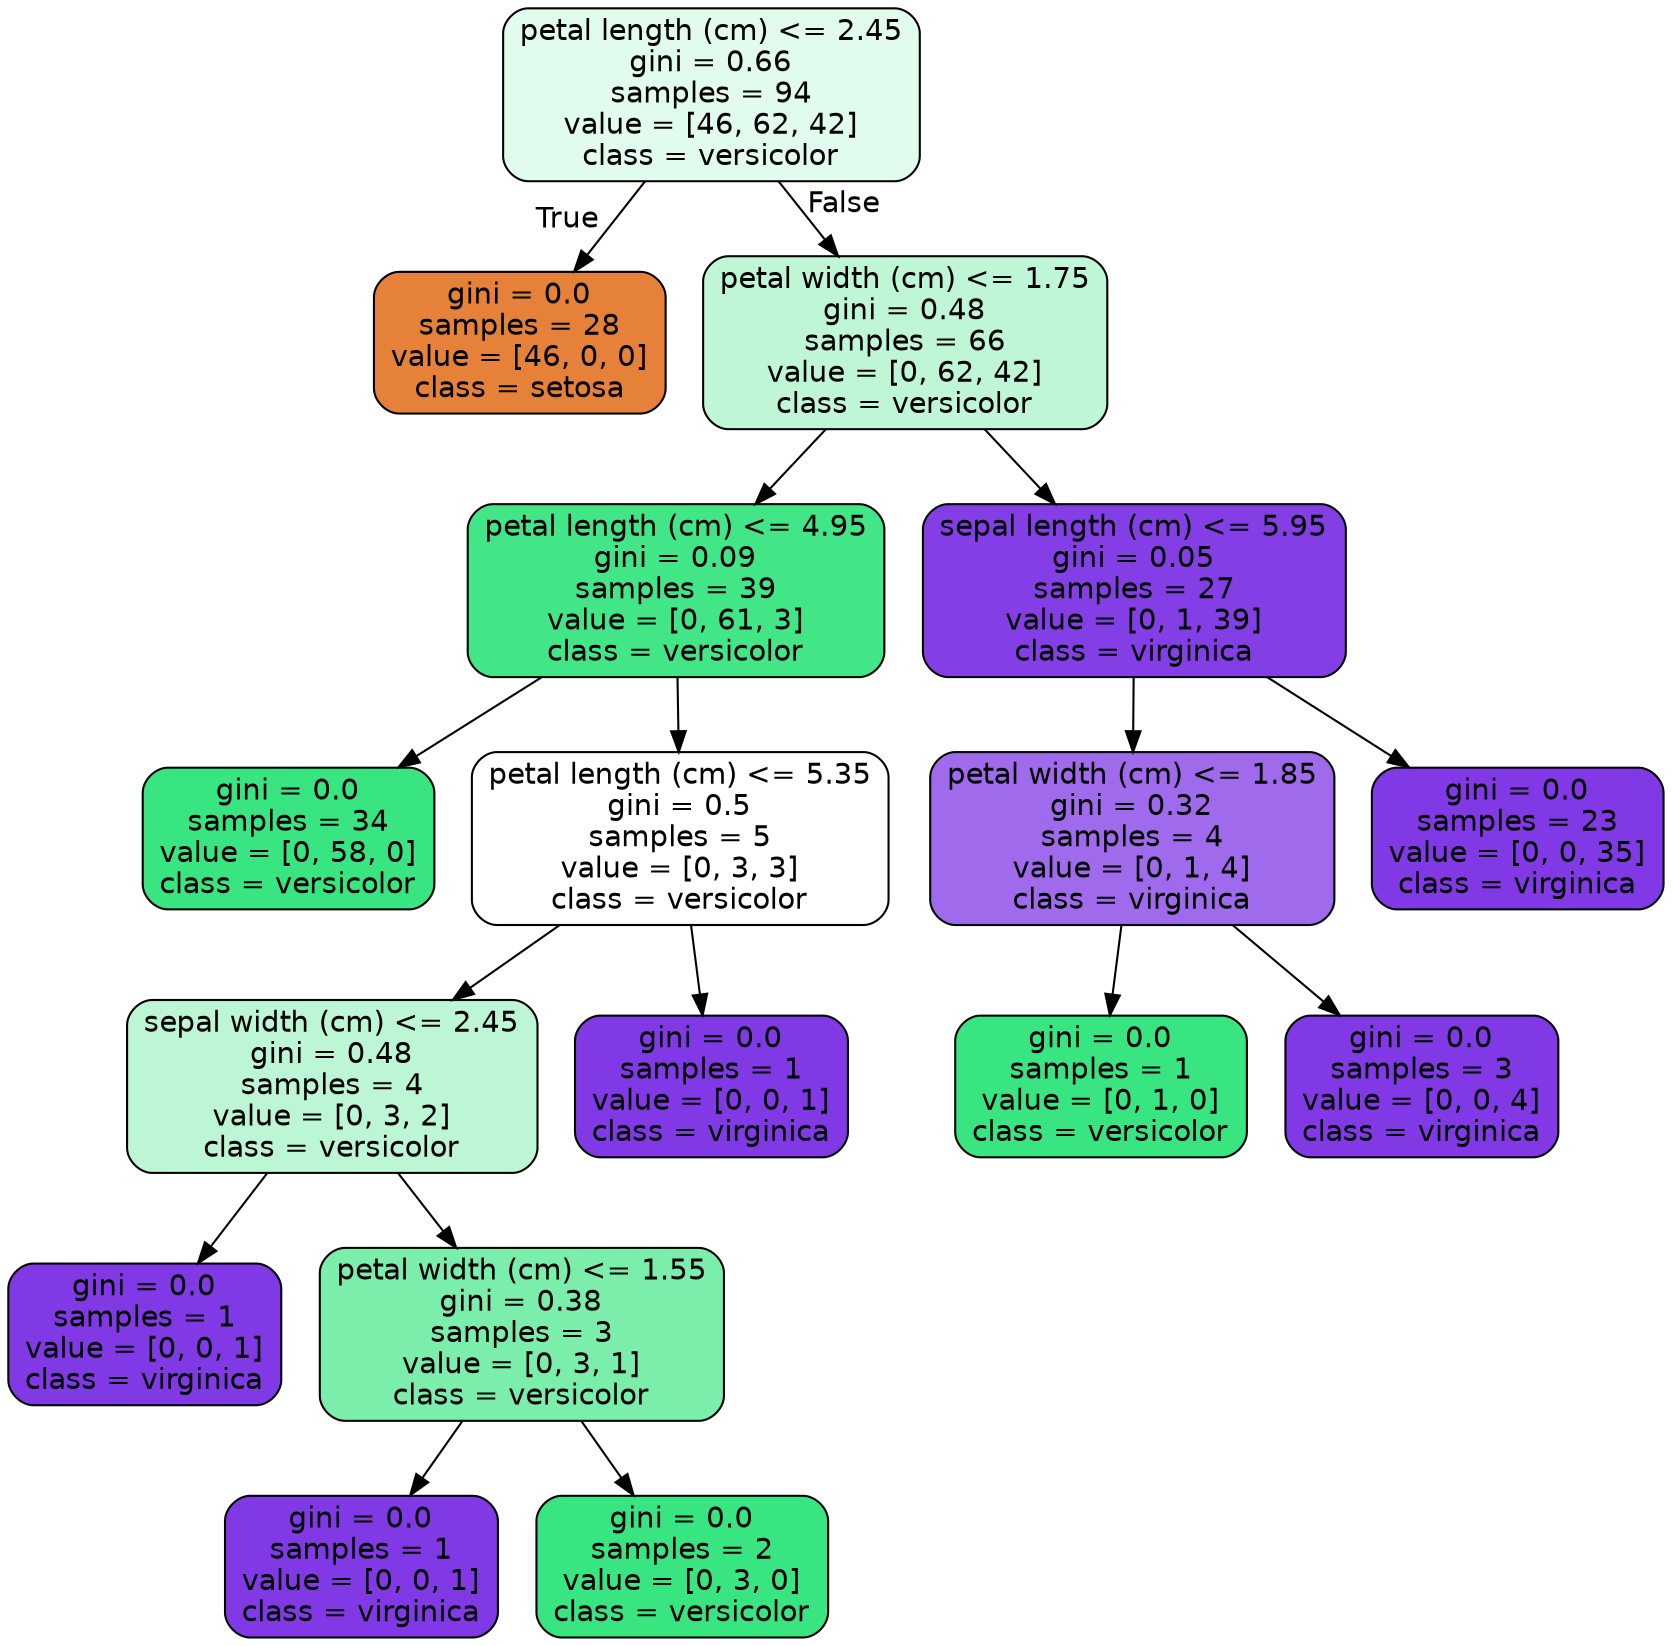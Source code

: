 digraph Tree {
node [shape=box, style="filled, rounded", color="black", fontname="helvetica"] ;
edge [fontname="helvetica"] ;
0 [label="petal length (cm) <= 2.45\ngini = 0.66\nsamples = 94\nvalue = [46, 62, 42]\nclass = versicolor", fillcolor="#e1fbec"] ;
1 [label="gini = 0.0\nsamples = 28\nvalue = [46, 0, 0]\nclass = setosa", fillcolor="#e58139"] ;
0 -> 1 [labeldistance=2.5, labelangle=45, headlabel="True"] ;
2 [label="petal width (cm) <= 1.75\ngini = 0.48\nsamples = 66\nvalue = [0, 62, 42]\nclass = versicolor", fillcolor="#bff7d6"] ;
0 -> 2 [labeldistance=2.5, labelangle=-45, headlabel="False"] ;
3 [label="petal length (cm) <= 4.95\ngini = 0.09\nsamples = 39\nvalue = [0, 61, 3]\nclass = versicolor", fillcolor="#43e687"] ;
2 -> 3 ;
4 [label="gini = 0.0\nsamples = 34\nvalue = [0, 58, 0]\nclass = versicolor", fillcolor="#39e581"] ;
3 -> 4 ;
5 [label="petal length (cm) <= 5.35\ngini = 0.5\nsamples = 5\nvalue = [0, 3, 3]\nclass = versicolor", fillcolor="#ffffff"] ;
3 -> 5 ;
6 [label="sepal width (cm) <= 2.45\ngini = 0.48\nsamples = 4\nvalue = [0, 3, 2]\nclass = versicolor", fillcolor="#bdf6d5"] ;
5 -> 6 ;
7 [label="gini = 0.0\nsamples = 1\nvalue = [0, 0, 1]\nclass = virginica", fillcolor="#8139e5"] ;
6 -> 7 ;
8 [label="petal width (cm) <= 1.55\ngini = 0.38\nsamples = 3\nvalue = [0, 3, 1]\nclass = versicolor", fillcolor="#7beeab"] ;
6 -> 8 ;
9 [label="gini = 0.0\nsamples = 1\nvalue = [0, 0, 1]\nclass = virginica", fillcolor="#8139e5"] ;
8 -> 9 ;
10 [label="gini = 0.0\nsamples = 2\nvalue = [0, 3, 0]\nclass = versicolor", fillcolor="#39e581"] ;
8 -> 10 ;
11 [label="gini = 0.0\nsamples = 1\nvalue = [0, 0, 1]\nclass = virginica", fillcolor="#8139e5"] ;
5 -> 11 ;
12 [label="sepal length (cm) <= 5.95\ngini = 0.05\nsamples = 27\nvalue = [0, 1, 39]\nclass = virginica", fillcolor="#843ee6"] ;
2 -> 12 ;
13 [label="petal width (cm) <= 1.85\ngini = 0.32\nsamples = 4\nvalue = [0, 1, 4]\nclass = virginica", fillcolor="#a06aec"] ;
12 -> 13 ;
14 [label="gini = 0.0\nsamples = 1\nvalue = [0, 1, 0]\nclass = versicolor", fillcolor="#39e581"] ;
13 -> 14 ;
15 [label="gini = 0.0\nsamples = 3\nvalue = [0, 0, 4]\nclass = virginica", fillcolor="#8139e5"] ;
13 -> 15 ;
16 [label="gini = 0.0\nsamples = 23\nvalue = [0, 0, 35]\nclass = virginica", fillcolor="#8139e5"] ;
12 -> 16 ;
}